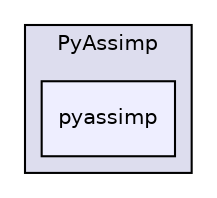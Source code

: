 digraph "assimp/assimp-3.1.1/port/PyAssimp/pyassimp" {
  compound=true
  node [ fontsize="10", fontname="Helvetica"];
  edge [ labelfontsize="10", labelfontname="Helvetica"];
  subgraph clusterdir_ead026bc2ddb45bf71e7a212b20e8182 {
    graph [ bgcolor="#ddddee", pencolor="black", label="PyAssimp" fontname="Helvetica", fontsize="10", URL="dir_ead026bc2ddb45bf71e7a212b20e8182.html"]
  dir_a9d73eb07f9ed3a7c481639d029406dc [shape=box, label="pyassimp", style="filled", fillcolor="#eeeeff", pencolor="black", URL="dir_a9d73eb07f9ed3a7c481639d029406dc.html"];
  }
}
